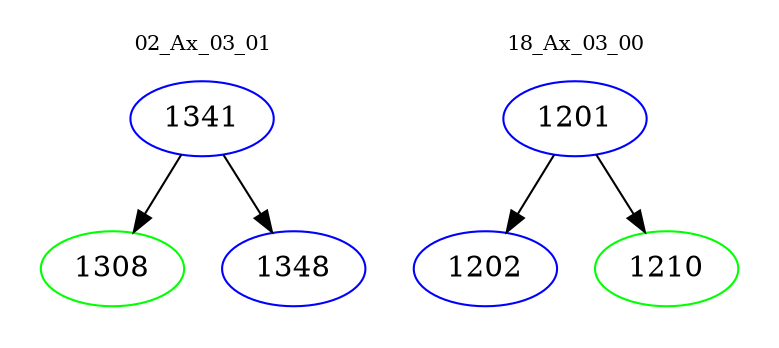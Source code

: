 digraph{
subgraph cluster_0 {
color = white
label = "02_Ax_03_01";
fontsize=10;
T0_1341 [label="1341", color="blue"]
T0_1341 -> T0_1308 [color="black"]
T0_1308 [label="1308", color="green"]
T0_1341 -> T0_1348 [color="black"]
T0_1348 [label="1348", color="blue"]
}
subgraph cluster_1 {
color = white
label = "18_Ax_03_00";
fontsize=10;
T1_1201 [label="1201", color="blue"]
T1_1201 -> T1_1202 [color="black"]
T1_1202 [label="1202", color="blue"]
T1_1201 -> T1_1210 [color="black"]
T1_1210 [label="1210", color="green"]
}
}
